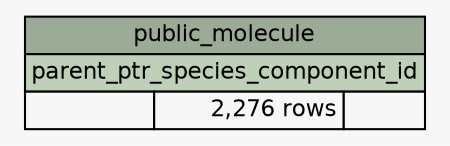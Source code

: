 // dot 2.36.0 on Linux 3.13.0-43-generic
// SchemaSpy rev 590
digraph "public_molecule" {
  graph [
    rankdir="RL"
    bgcolor="#f7f7f7"
    nodesep="0.18"
    ranksep="0.46"
    fontname="Helvetica"
    fontsize="11"
  ];
  node [
    fontname="Helvetica"
    fontsize="11"
    shape="plaintext"
  ];
  edge [
    arrowsize="0.8"
  ];
  "public_molecule" [
    label=<
    <TABLE BORDER="0" CELLBORDER="1" CELLSPACING="0" BGCOLOR="#ffffff">
      <TR><TD COLSPAN="3" BGCOLOR="#9bab96" ALIGN="CENTER">public_molecule</TD></TR>
      <TR><TD PORT="parent_ptr_species_component_id" COLSPAN="3" BGCOLOR="#bed1b8" ALIGN="LEFT">parent_ptr_species_component_id</TD></TR>
      <TR><TD ALIGN="LEFT" BGCOLOR="#f7f7f7">  </TD><TD ALIGN="RIGHT" BGCOLOR="#f7f7f7">2,276 rows</TD><TD ALIGN="RIGHT" BGCOLOR="#f7f7f7">  </TD></TR>
    </TABLE>>
    URL="tables/public_molecule.html"
    tooltip="public_molecule"
  ];
}
